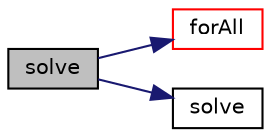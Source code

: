 digraph "solve"
{
  bgcolor="transparent";
  edge [fontname="Helvetica",fontsize="10",labelfontname="Helvetica",labelfontsize="10"];
  node [fontname="Helvetica",fontsize="10",shape=record];
  rankdir="LR";
  Node10 [label="solve",height=0.2,width=0.4,color="black", fillcolor="grey75", style="filled", fontcolor="black"];
  Node10 -> Node11 [color="midnightblue",fontsize="10",style="solid",fontname="Helvetica"];
  Node11 [label="forAll",height=0.2,width=0.4,color="red",URL="$a01697.html#a661071c857206cff08f25e78275fc863"];
  Node10 -> Node22 [color="midnightblue",fontsize="10",style="solid",fontname="Helvetica"];
  Node22 [label="solve",height=0.2,width=0.4,color="black",URL="$a03417.html#ac123867940006fb14e8346d9bdc38f8d"];
}
